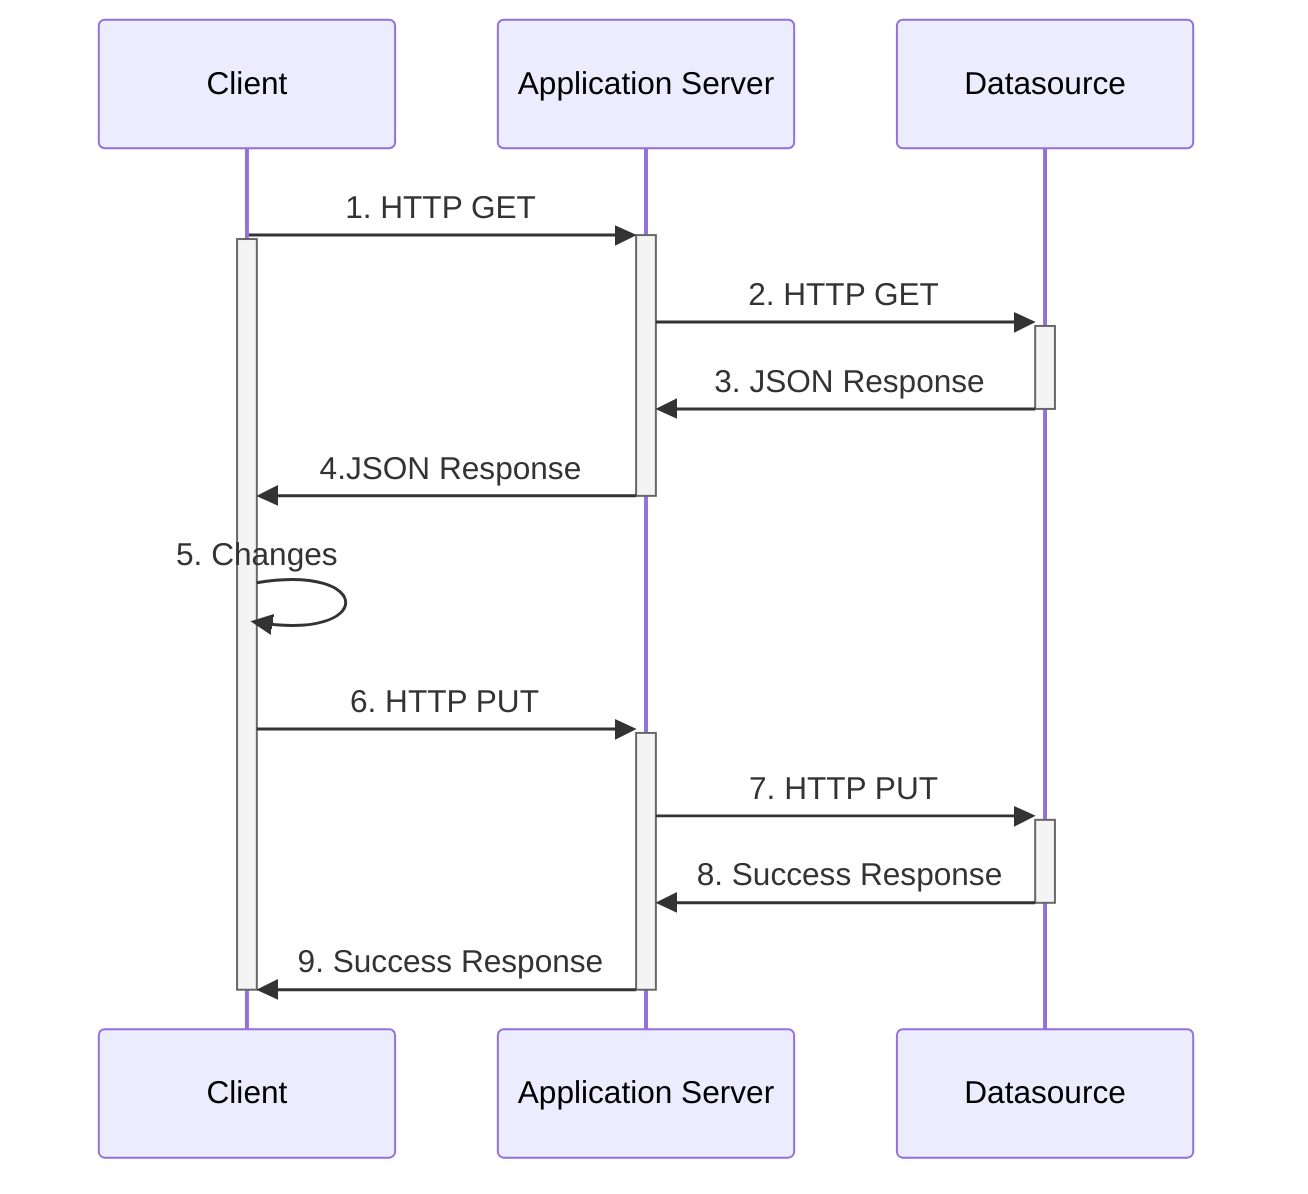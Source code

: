 sequenceDiagram
    Client->>+Application Server: 1. HTTP GET
    activate Client
    Application Server->>+Datasource: 2. HTTP GET
    Datasource->>-Application Server: 3. JSON Response
    Application Server->>-Client: 4.JSON Response
    Client->>Client: 5. Changes
    Client->>+Application Server: 6. HTTP PUT
    Application Server->>+Datasource: 7. HTTP PUT
    Datasource->>-Application Server: 8. Success Response
    Application Server->>-Client: 9. Success Response
    deactivate Client